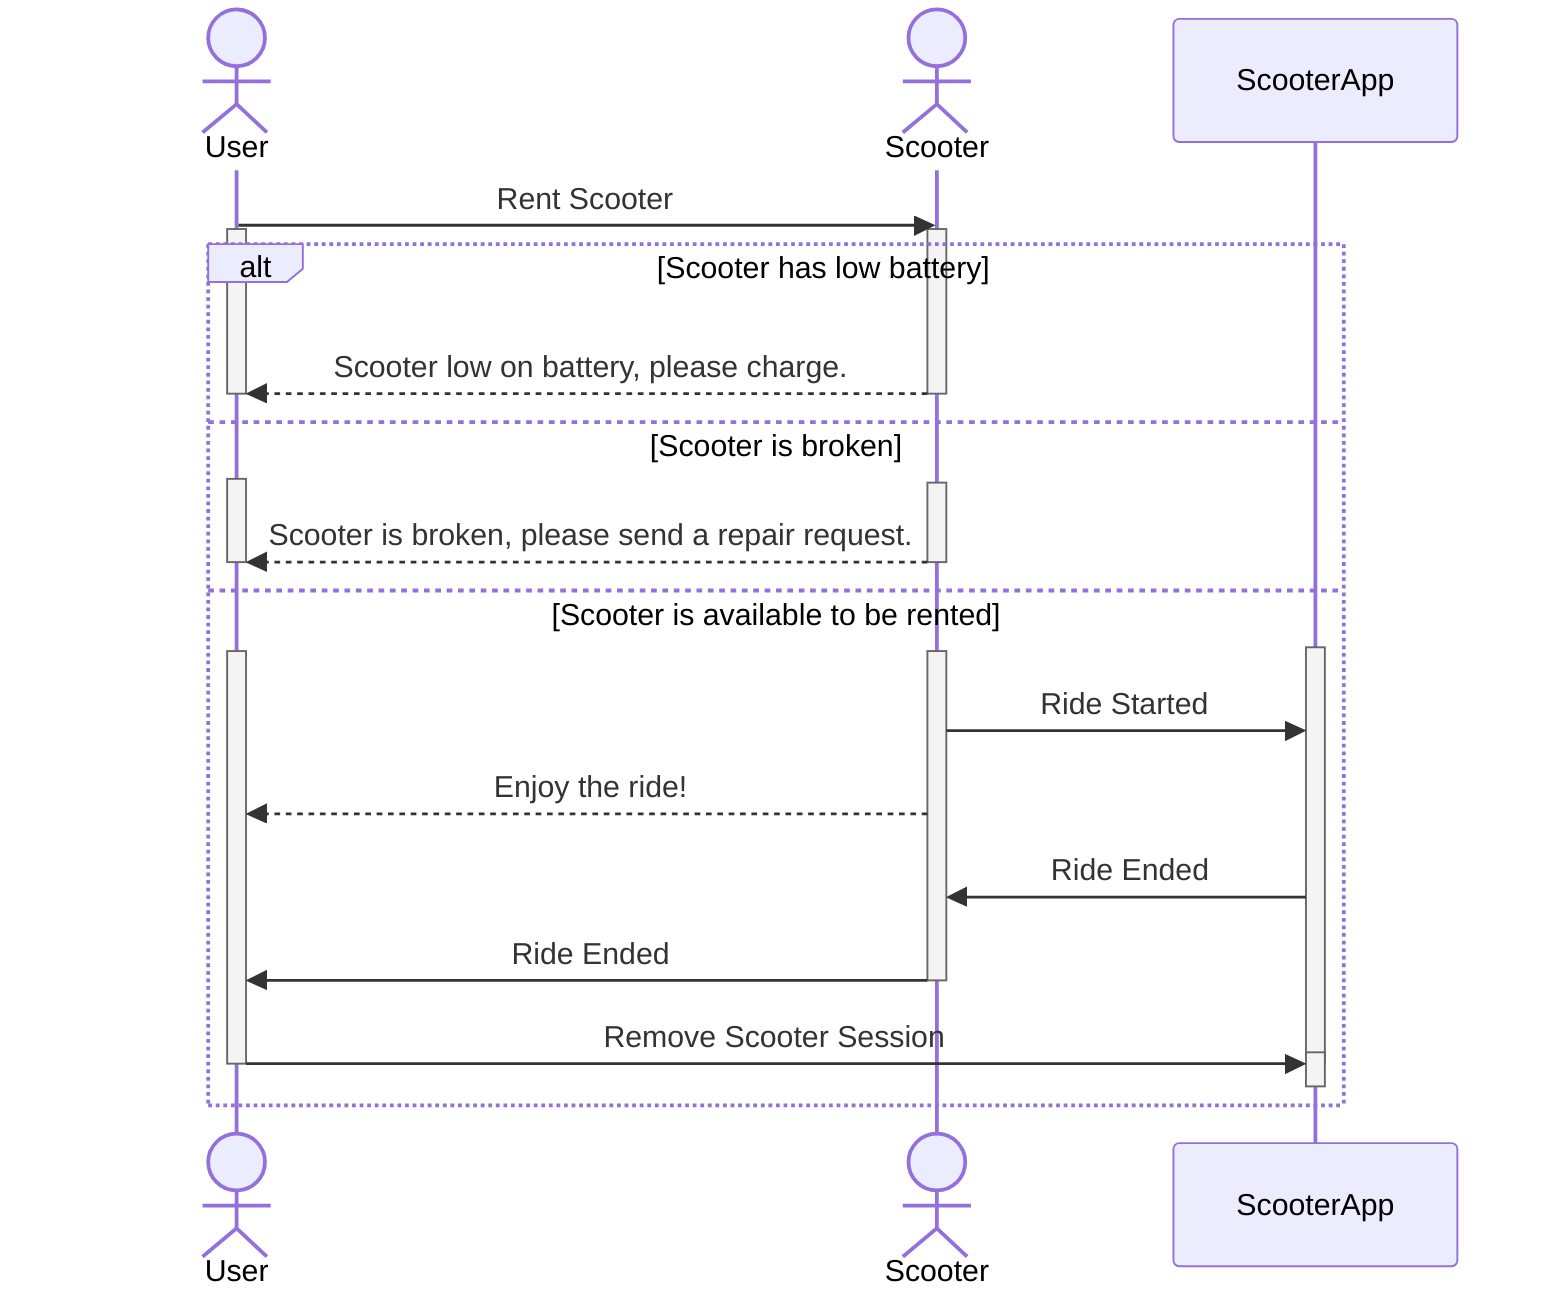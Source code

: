 sequenceDiagram
    actor User
    actor Scooter

    User ->> Scooter: Rent Scooter

    activate User
    activate Scooter
    alt Scooter has low battery
        Scooter -->> User: Scooter low on battery, please charge.

        deactivate User
        deactivate Scooter

    else Scooter is broken
        activate User
        activate Scooter

        Scooter -->> User: Scooter is broken, please send a repair request.
        
        deactivate User
        deactivate Scooter

    else Scooter is available to be rented
        activate ScooterApp
        activate User
        activate Scooter
        Scooter ->> ScooterApp: Ride Started
        Scooter -->> User: Enjoy the ride!

        ScooterApp ->> Scooter: Ride Ended

        Scooter ->> User: Ride Ended
        deactivate Scooter
        
        User ->> ScooterApp: Remove Scooter Session
        deactivate User
        deactivate ScooterApp
        
        %% Re-activate to indicate processing removal of scooter session
        activate ScooterApp
        deactivate ScooterApp
    end
